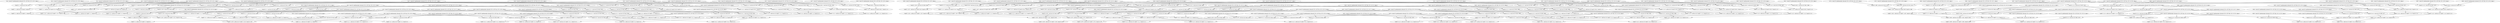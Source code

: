 digraph G {
compound=true
"t1" [label="  %t1 = load i32* getelementptr inbounds ([25 x i32]* @a, i32 0, i32 0), align 4"]
"t2" [label="  %t2 = load i32* getelementptr inbounds ([25 x i32]* @b, i32 0, i32 0), align 4"]
"mul13" [label="  %mul13 = mul nsw i32 %t2, %t1"]
"t3" [label="  %t3 = load i32* getelementptr inbounds ([25 x i32]* @a, i32 0, i32 1), align 4"]
"t4" [label="  %t4 = load i32* getelementptr inbounds ([25 x i32]* @b, i32 0, i32 5), align 4"]
"mul13.1" [label="  %mul13.1 = mul nsw i32 %t4, %t3"]
"add17.1" [label="  %add17.1 = add nsw i32 %mul13, %mul13.1"]
"t5" [label="  %t5 = load i32* getelementptr inbounds ([25 x i32]* @a, i32 0, i32 2), align 4"]
"t6" [label="  %t6 = load i32* getelementptr inbounds ([25 x i32]* @b, i32 0, i32 10), align 4"]
"mul13.2" [label="  %mul13.2 = mul nsw i32 %t6, %t5"]
"add17.2" [label="  %add17.2 = add nsw i32 %add17.1, %mul13.2"]
"t7" [label="  %t7 = load i32* getelementptr inbounds ([25 x i32]* @a, i32 0, i32 3), align 4"]
"t8" [label="  %t8 = load i32* getelementptr inbounds ([25 x i32]* @b, i32 0, i32 15), align 4"]
"mul13.3" [label="  %mul13.3 = mul nsw i32 %t8, %t7"]
"add17.3" [label="  %add17.3 = add nsw i32 %add17.2, %mul13.3"]
"t9" [label="  %t9 = load i32* getelementptr inbounds ([25 x i32]* @a, i32 0, i32 4), align 4"]
"t10" [label="  %t10 = load i32* getelementptr inbounds ([25 x i32]* @b, i32 0, i32 20), align 4"]
"mul13.4" [label="  %mul13.4 = mul nsw i32 %t10, %t9"]
"add17.4" [label="  %add17.4 = add nsw i32 %add17.3, %mul13.4"]
"t11" [label="  %t11 = load i32* getelementptr inbounds ([25 x i32]* @b, i32 0, i32 1), align 4"]
"mul13.114" [label="  %mul13.114 = mul nsw i32 %t11, %t1"]
"t12" [label="  %t12 = load i32* getelementptr inbounds ([25 x i32]* @b, i32 0, i32 6), align 4"]
"mul13.1.1" [label="  %mul13.1.1 = mul nsw i32 %t12, %t3"]
"add17.1.1" [label="  %add17.1.1 = add nsw i32 %mul13.114, %mul13.1.1"]
"t13" [label="  %t13 = load i32* getelementptr inbounds ([25 x i32]* @b, i32 0, i32 11), align 4"]
"mul13.2.1" [label="  %mul13.2.1 = mul nsw i32 %t13, %t5"]
"add17.2.1" [label="  %add17.2.1 = add nsw i32 %add17.1.1, %mul13.2.1"]
"t14" [label="  %t14 = load i32* getelementptr inbounds ([25 x i32]* @b, i32 0, i32 16), align 4"]
"mul13.3.1" [label="  %mul13.3.1 = mul nsw i32 %t14, %t7"]
"add17.3.1" [label="  %add17.3.1 = add nsw i32 %add17.2.1, %mul13.3.1"]
"t15" [label="  %t15 = load i32* getelementptr inbounds ([25 x i32]* @b, i32 0, i32 21), align 4"]
"mul13.4.1" [label="  %mul13.4.1 = mul nsw i32 %t15, %t9"]
"add17.4.1" [label="  %add17.4.1 = add nsw i32 %add17.3.1, %mul13.4.1"]
"t16" [label="  %t16 = load i32* getelementptr inbounds ([25 x i32]* @b, i32 0, i32 2), align 4"]
"mul13.216" [label="  %mul13.216 = mul nsw i32 %t16, %t1"]
"t17" [label="  %t17 = load i32* getelementptr inbounds ([25 x i32]* @b, i32 0, i32 7), align 4"]
"mul13.1.2" [label="  %mul13.1.2 = mul nsw i32 %t17, %t3"]
"add17.1.2" [label="  %add17.1.2 = add nsw i32 %mul13.216, %mul13.1.2"]
"t18" [label="  %t18 = load i32* getelementptr inbounds ([25 x i32]* @b, i32 0, i32 12), align 4"]
"mul13.2.2" [label="  %mul13.2.2 = mul nsw i32 %t18, %t5"]
"add17.2.2" [label="  %add17.2.2 = add nsw i32 %add17.1.2, %mul13.2.2"]
"t19" [label="  %t19 = load i32* getelementptr inbounds ([25 x i32]* @b, i32 0, i32 17), align 4"]
"mul13.3.2" [label="  %mul13.3.2 = mul nsw i32 %t19, %t7"]
"add17.3.2" [label="  %add17.3.2 = add nsw i32 %add17.2.2, %mul13.3.2"]
"t20" [label="  %t20 = load i32* getelementptr inbounds ([25 x i32]* @b, i32 0, i32 22), align 4"]
"mul13.4.2" [label="  %mul13.4.2 = mul nsw i32 %t20, %t9"]
"add17.4.2" [label="  %add17.4.2 = add nsw i32 %add17.3.2, %mul13.4.2"]
"t21" [label="  %t21 = load i32* getelementptr inbounds ([25 x i32]* @b, i32 0, i32 3), align 4"]
"mul13.318" [label="  %mul13.318 = mul nsw i32 %t21, %t1"]
"t22" [label="  %t22 = load i32* getelementptr inbounds ([25 x i32]* @b, i32 0, i32 8), align 4"]
"mul13.1.3" [label="  %mul13.1.3 = mul nsw i32 %t22, %t3"]
"add17.1.3" [label="  %add17.1.3 = add nsw i32 %mul13.318, %mul13.1.3"]
"t23" [label="  %t23 = load i32* getelementptr inbounds ([25 x i32]* @b, i32 0, i32 13), align 4"]
"mul13.2.3" [label="  %mul13.2.3 = mul nsw i32 %t23, %t5"]
"add17.2.3" [label="  %add17.2.3 = add nsw i32 %add17.1.3, %mul13.2.3"]
"t24" [label="  %t24 = load i32* getelementptr inbounds ([25 x i32]* @b, i32 0, i32 18), align 4"]
"mul13.3.3" [label="  %mul13.3.3 = mul nsw i32 %t24, %t7"]
"add17.3.3" [label="  %add17.3.3 = add nsw i32 %add17.2.3, %mul13.3.3"]
"t25" [label="  %t25 = load i32* getelementptr inbounds ([25 x i32]* @b, i32 0, i32 23), align 4"]
"mul13.4.3" [label="  %mul13.4.3 = mul nsw i32 %t25, %t9"]
"add17.4.3" [label="  %add17.4.3 = add nsw i32 %add17.3.3, %mul13.4.3"]
"t26" [label="  %t26 = load i32* getelementptr inbounds ([25 x i32]* @b, i32 0, i32 4), align 4"]
"mul13.420" [label="  %mul13.420 = mul nsw i32 %t26, %t1"]
"t27" [label="  %t27 = load i32* getelementptr inbounds ([25 x i32]* @b, i32 0, i32 9), align 4"]
"mul13.1.4" [label="  %mul13.1.4 = mul nsw i32 %t27, %t3"]
"add17.1.4" [label="  %add17.1.4 = add nsw i32 %mul13.420, %mul13.1.4"]
"t28" [label="  %t28 = load i32* getelementptr inbounds ([25 x i32]* @b, i32 0, i32 14), align 4"]
"mul13.2.4" [label="  %mul13.2.4 = mul nsw i32 %t28, %t5"]
"add17.2.4" [label="  %add17.2.4 = add nsw i32 %add17.1.4, %mul13.2.4"]
"t29" [label="  %t29 = load i32* getelementptr inbounds ([25 x i32]* @b, i32 0, i32 19), align 4"]
"mul13.3.4" [label="  %mul13.3.4 = mul nsw i32 %t29, %t7"]
"add17.3.4" [label="  %add17.3.4 = add nsw i32 %add17.2.4, %mul13.3.4"]
"t30" [label="  %t30 = load i32* getelementptr inbounds ([25 x i32]* @b, i32 0, i32 24), align 4"]
"mul13.4.4" [label="  %mul13.4.4 = mul nsw i32 %t30, %t9"]
"add17.4.4" [label="  %add17.4.4 = add nsw i32 %add17.3.4, %mul13.4.4"]
"t31" [label="  %t31 = load i32* getelementptr inbounds ([25 x i32]* @a, i32 0, i32 5), align 4"]
"mul13.123" [label="  %mul13.123 = mul nsw i32 %t2, %t31"]
"t32" [label="  %t32 = load i32* getelementptr inbounds ([25 x i32]* @a, i32 0, i32 6), align 4"]
"mul13.1.126" [label="  %mul13.1.126 = mul nsw i32 %t4, %t32"]
"add17.1.127" [label="  %add17.1.127 = add nsw i32 %mul13.123, %mul13.1.126"]
"t33" [label="  %t33 = load i32* getelementptr inbounds ([25 x i32]* @a, i32 0, i32 7), align 4"]
"mul13.2.130" [label="  %mul13.2.130 = mul nsw i32 %t6, %t33"]
"add17.2.131" [label="  %add17.2.131 = add nsw i32 %add17.1.127, %mul13.2.130"]
"t34" [label="  %t34 = load i32* getelementptr inbounds ([25 x i32]* @a, i32 0, i32 8), align 4"]
"mul13.3.134" [label="  %mul13.3.134 = mul nsw i32 %t8, %t34"]
"add17.3.135" [label="  %add17.3.135 = add nsw i32 %add17.2.131, %mul13.3.134"]
"t35" [label="  %t35 = load i32* getelementptr inbounds ([25 x i32]* @a, i32 0, i32 9), align 4"]
"mul13.4.138" [label="  %mul13.4.138 = mul nsw i32 %t10, %t35"]
"add17.4.139" [label="  %add17.4.139 = add nsw i32 %add17.3.135, %mul13.4.138"]
"mul13.114.1" [label="  %mul13.114.1 = mul nsw i32 %t11, %t31"]
"mul13.1.1.1" [label="  %mul13.1.1.1 = mul nsw i32 %t12, %t32"]
"add17.1.1.1" [label="  %add17.1.1.1 = add nsw i32 %mul13.114.1, %mul13.1.1.1"]
"mul13.2.1.1" [label="  %mul13.2.1.1 = mul nsw i32 %t13, %t33"]
"add17.2.1.1" [label="  %add17.2.1.1 = add nsw i32 %add17.1.1.1, %mul13.2.1.1"]
"mul13.3.1.1" [label="  %mul13.3.1.1 = mul nsw i32 %t14, %t34"]
"add17.3.1.1" [label="  %add17.3.1.1 = add nsw i32 %add17.2.1.1, %mul13.3.1.1"]
"mul13.4.1.1" [label="  %mul13.4.1.1 = mul nsw i32 %t15, %t35"]
"add17.4.1.1" [label="  %add17.4.1.1 = add nsw i32 %add17.3.1.1, %mul13.4.1.1"]
"mul13.216.1" [label="  %mul13.216.1 = mul nsw i32 %t16, %t31"]
"mul13.1.2.1" [label="  %mul13.1.2.1 = mul nsw i32 %t17, %t32"]
"add17.1.2.1" [label="  %add17.1.2.1 = add nsw i32 %mul13.216.1, %mul13.1.2.1"]
"mul13.2.2.1" [label="  %mul13.2.2.1 = mul nsw i32 %t18, %t33"]
"add17.2.2.1" [label="  %add17.2.2.1 = add nsw i32 %add17.1.2.1, %mul13.2.2.1"]
"mul13.3.2.1" [label="  %mul13.3.2.1 = mul nsw i32 %t19, %t34"]
"add17.3.2.1" [label="  %add17.3.2.1 = add nsw i32 %add17.2.2.1, %mul13.3.2.1"]
"mul13.4.2.1" [label="  %mul13.4.2.1 = mul nsw i32 %t20, %t35"]
"add17.4.2.1" [label="  %add17.4.2.1 = add nsw i32 %add17.3.2.1, %mul13.4.2.1"]
"mul13.318.1" [label="  %mul13.318.1 = mul nsw i32 %t21, %t31"]
"mul13.1.3.1" [label="  %mul13.1.3.1 = mul nsw i32 %t22, %t32"]
"add17.1.3.1" [label="  %add17.1.3.1 = add nsw i32 %mul13.318.1, %mul13.1.3.1"]
"mul13.2.3.1" [label="  %mul13.2.3.1 = mul nsw i32 %t23, %t33"]
"add17.2.3.1" [label="  %add17.2.3.1 = add nsw i32 %add17.1.3.1, %mul13.2.3.1"]
"mul13.3.3.1" [label="  %mul13.3.3.1 = mul nsw i32 %t24, %t34"]
"add17.3.3.1" [label="  %add17.3.3.1 = add nsw i32 %add17.2.3.1, %mul13.3.3.1"]
"mul13.4.3.1" [label="  %mul13.4.3.1 = mul nsw i32 %t25, %t35"]
"add17.4.3.1" [label="  %add17.4.3.1 = add nsw i32 %add17.3.3.1, %mul13.4.3.1"]
"mul13.420.1" [label="  %mul13.420.1 = mul nsw i32 %t26, %t31"]
"mul13.1.4.1" [label="  %mul13.1.4.1 = mul nsw i32 %t27, %t32"]
"add17.1.4.1" [label="  %add17.1.4.1 = add nsw i32 %mul13.420.1, %mul13.1.4.1"]
"mul13.2.4.1" [label="  %mul13.2.4.1 = mul nsw i32 %t28, %t33"]
"add17.2.4.1" [label="  %add17.2.4.1 = add nsw i32 %add17.1.4.1, %mul13.2.4.1"]
"mul13.3.4.1" [label="  %mul13.3.4.1 = mul nsw i32 %t29, %t34"]
"add17.3.4.1" [label="  %add17.3.4.1 = add nsw i32 %add17.2.4.1, %mul13.3.4.1"]
"mul13.4.4.1" [label="  %mul13.4.4.1 = mul nsw i32 %t30, %t35"]
"add17.4.4.1" [label="  %add17.4.4.1 = add nsw i32 %add17.3.4.1, %mul13.4.4.1"]
"t36" [label="  %t36 = load i32* getelementptr inbounds ([25 x i32]* @a, i32 0, i32 10), align 4"]
"t37" [label="  %t37 = load i32* getelementptr inbounds ([25 x i32]* @b, i32 0, i32 0), align 4"]
"mul13.243" [label="  %mul13.243 = mul nsw i32 %t37, %t36"]
"t38" [label="  %t38 = load i32* getelementptr inbounds ([25 x i32]* @a, i32 0, i32 11), align 4"]
"t39" [label="  %t39 = load i32* getelementptr inbounds ([25 x i32]* @b, i32 0, i32 5), align 4"]
"mul13.1.246" [label="  %mul13.1.246 = mul nsw i32 %t39, %t38"]
"add17.1.247" [label="  %add17.1.247 = add nsw i32 %mul13.243, %mul13.1.246"]
"t40" [label="  %t40 = load i32* getelementptr inbounds ([25 x i32]* @a, i32 0, i32 12), align 4"]
"t41" [label="  %t41 = load i32* getelementptr inbounds ([25 x i32]* @b, i32 0, i32 10), align 4"]
"mul13.2.250" [label="  %mul13.2.250 = mul nsw i32 %t41, %t40"]
"add17.2.251" [label="  %add17.2.251 = add nsw i32 %add17.1.247, %mul13.2.250"]
"t42" [label="  %t42 = load i32* getelementptr inbounds ([25 x i32]* @a, i32 0, i32 13), align 4"]
"t43" [label="  %t43 = load i32* getelementptr inbounds ([25 x i32]* @b, i32 0, i32 15), align 4"]
"mul13.3.254" [label="  %mul13.3.254 = mul nsw i32 %t43, %t42"]
"add17.3.255" [label="  %add17.3.255 = add nsw i32 %add17.2.251, %mul13.3.254"]
"t44" [label="  %t44 = load i32* getelementptr inbounds ([25 x i32]* @a, i32 0, i32 14), align 4"]
"t45" [label="  %t45 = load i32* getelementptr inbounds ([25 x i32]* @b, i32 0, i32 20), align 4"]
"mul13.4.258" [label="  %mul13.4.258 = mul nsw i32 %t45, %t44"]
"add17.4.259" [label="  %add17.4.259 = add nsw i32 %add17.3.255, %mul13.4.258"]
"t46" [label="  %t46 = load i32* getelementptr inbounds ([25 x i32]* @b, i32 0, i32 1), align 4"]
"mul13.114.2" [label="  %mul13.114.2 = mul nsw i32 %t46, %t36"]
"t47" [label="  %t47 = load i32* getelementptr inbounds ([25 x i32]* @b, i32 0, i32 6), align 4"]
"mul13.1.1.2" [label="  %mul13.1.1.2 = mul nsw i32 %t47, %t38"]
"add17.1.1.2" [label="  %add17.1.1.2 = add nsw i32 %mul13.114.2, %mul13.1.1.2"]
"t48" [label="  %t48 = load i32* getelementptr inbounds ([25 x i32]* @b, i32 0, i32 11), align 4"]
"mul13.2.1.2" [label="  %mul13.2.1.2 = mul nsw i32 %t48, %t40"]
"add17.2.1.2" [label="  %add17.2.1.2 = add nsw i32 %add17.1.1.2, %mul13.2.1.2"]
"t49" [label="  %t49 = load i32* getelementptr inbounds ([25 x i32]* @b, i32 0, i32 16), align 4"]
"mul13.3.1.2" [label="  %mul13.3.1.2 = mul nsw i32 %t49, %t42"]
"add17.3.1.2" [label="  %add17.3.1.2 = add nsw i32 %add17.2.1.2, %mul13.3.1.2"]
"t50" [label="  %t50 = load i32* getelementptr inbounds ([25 x i32]* @b, i32 0, i32 21), align 4"]
"mul13.4.1.2" [label="  %mul13.4.1.2 = mul nsw i32 %t50, %t44"]
"add17.4.1.2" [label="  %add17.4.1.2 = add nsw i32 %add17.3.1.2, %mul13.4.1.2"]
"t51" [label="  %t51 = load i32* getelementptr inbounds ([25 x i32]* @b, i32 0, i32 2), align 4"]
"mul13.216.2" [label="  %mul13.216.2 = mul nsw i32 %t51, %t36"]
"t52" [label="  %t52 = load i32* getelementptr inbounds ([25 x i32]* @b, i32 0, i32 7), align 4"]
"mul13.1.2.2" [label="  %mul13.1.2.2 = mul nsw i32 %t52, %t38"]
"add17.1.2.2" [label="  %add17.1.2.2 = add nsw i32 %mul13.216.2, %mul13.1.2.2"]
"t53" [label="  %t53 = load i32* getelementptr inbounds ([25 x i32]* @b, i32 0, i32 12), align 4"]
"mul13.2.2.2" [label="  %mul13.2.2.2 = mul nsw i32 %t53, %t40"]
"add17.2.2.2" [label="  %add17.2.2.2 = add nsw i32 %add17.1.2.2, %mul13.2.2.2"]
"t54" [label="  %t54 = load i32* getelementptr inbounds ([25 x i32]* @b, i32 0, i32 17), align 4"]
"mul13.3.2.2" [label="  %mul13.3.2.2 = mul nsw i32 %t54, %t42"]
"add17.3.2.2" [label="  %add17.3.2.2 = add nsw i32 %add17.2.2.2, %mul13.3.2.2"]
"t55" [label="  %t55 = load i32* getelementptr inbounds ([25 x i32]* @b, i32 0, i32 22), align 4"]
"mul13.4.2.2" [label="  %mul13.4.2.2 = mul nsw i32 %t55, %t44"]
"add17.4.2.2" [label="  %add17.4.2.2 = add nsw i32 %add17.3.2.2, %mul13.4.2.2"]
"t56" [label="  %t56 = load i32* getelementptr inbounds ([25 x i32]* @b, i32 0, i32 3), align 4"]
"mul13.318.2" [label="  %mul13.318.2 = mul nsw i32 %t56, %t36"]
"t57" [label="  %t57 = load i32* getelementptr inbounds ([25 x i32]* @b, i32 0, i32 8), align 4"]
"mul13.1.3.2" [label="  %mul13.1.3.2 = mul nsw i32 %t57, %t38"]
"add17.1.3.2" [label="  %add17.1.3.2 = add nsw i32 %mul13.318.2, %mul13.1.3.2"]
"t58" [label="  %t58 = load i32* getelementptr inbounds ([25 x i32]* @b, i32 0, i32 13), align 4"]
"mul13.2.3.2" [label="  %mul13.2.3.2 = mul nsw i32 %t58, %t40"]
"add17.2.3.2" [label="  %add17.2.3.2 = add nsw i32 %add17.1.3.2, %mul13.2.3.2"]
"t59" [label="  %t59 = load i32* getelementptr inbounds ([25 x i32]* @b, i32 0, i32 18), align 4"]
"mul13.3.3.2" [label="  %mul13.3.3.2 = mul nsw i32 %t59, %t42"]
"add17.3.3.2" [label="  %add17.3.3.2 = add nsw i32 %add17.2.3.2, %mul13.3.3.2"]
"t60" [label="  %t60 = load i32* getelementptr inbounds ([25 x i32]* @b, i32 0, i32 23), align 4"]
"mul13.4.3.2" [label="  %mul13.4.3.2 = mul nsw i32 %t60, %t44"]
"add17.4.3.2" [label="  %add17.4.3.2 = add nsw i32 %add17.3.3.2, %mul13.4.3.2"]
"t61" [label="  %t61 = load i32* getelementptr inbounds ([25 x i32]* @b, i32 0, i32 4), align 4"]
"mul13.420.2" [label="  %mul13.420.2 = mul nsw i32 %t61, %t36"]
"t62" [label="  %t62 = load i32* getelementptr inbounds ([25 x i32]* @b, i32 0, i32 9), align 4"]
"mul13.1.4.2" [label="  %mul13.1.4.2 = mul nsw i32 %t62, %t38"]
"add17.1.4.2" [label="  %add17.1.4.2 = add nsw i32 %mul13.420.2, %mul13.1.4.2"]
"t63" [label="  %t63 = load i32* getelementptr inbounds ([25 x i32]* @b, i32 0, i32 14), align 4"]
"mul13.2.4.2" [label="  %mul13.2.4.2 = mul nsw i32 %t63, %t40"]
"add17.2.4.2" [label="  %add17.2.4.2 = add nsw i32 %add17.1.4.2, %mul13.2.4.2"]
"t64" [label="  %t64 = load i32* getelementptr inbounds ([25 x i32]* @b, i32 0, i32 19), align 4"]
"mul13.3.4.2" [label="  %mul13.3.4.2 = mul nsw i32 %t64, %t42"]
"add17.3.4.2" [label="  %add17.3.4.2 = add nsw i32 %add17.2.4.2, %mul13.3.4.2"]
"t65" [label="  %t65 = load i32* getelementptr inbounds ([25 x i32]* @b, i32 0, i32 24), align 4"]
"mul13.4.4.2" [label="  %mul13.4.4.2 = mul nsw i32 %t65, %t44"]
"add17.4.4.2" [label="  %add17.4.4.2 = add nsw i32 %add17.3.4.2, %mul13.4.4.2"]
"t66" [label="  %t66 = load i32* getelementptr inbounds ([25 x i32]* @a, i32 0, i32 15), align 4"]
"mul13.363" [label="  %mul13.363 = mul nsw i32 %t37, %t66"]
"t67" [label="  %t67 = load i32* getelementptr inbounds ([25 x i32]* @a, i32 0, i32 16), align 4"]
"mul13.1.366" [label="  %mul13.1.366 = mul nsw i32 %t39, %t67"]
"add17.1.367" [label="  %add17.1.367 = add nsw i32 %mul13.363, %mul13.1.366"]
"t68" [label="  %t68 = load i32* getelementptr inbounds ([25 x i32]* @a, i32 0, i32 17), align 4"]
"mul13.2.370" [label="  %mul13.2.370 = mul nsw i32 %t41, %t68"]
"add17.2.371" [label="  %add17.2.371 = add nsw i32 %add17.1.367, %mul13.2.370"]
"t69" [label="  %t69 = load i32* getelementptr inbounds ([25 x i32]* @a, i32 0, i32 18), align 4"]
"mul13.3.374" [label="  %mul13.3.374 = mul nsw i32 %t43, %t69"]
"add17.3.375" [label="  %add17.3.375 = add nsw i32 %add17.2.371, %mul13.3.374"]
"t70" [label="  %t70 = load i32* getelementptr inbounds ([25 x i32]* @a, i32 0, i32 19), align 4"]
"mul13.4.378" [label="  %mul13.4.378 = mul nsw i32 %t45, %t70"]
"add17.4.379" [label="  %add17.4.379 = add nsw i32 %add17.3.375, %mul13.4.378"]
"mul13.114.3" [label="  %mul13.114.3 = mul nsw i32 %t46, %t66"]
"mul13.1.1.3" [label="  %mul13.1.1.3 = mul nsw i32 %t47, %t67"]
"add17.1.1.3" [label="  %add17.1.1.3 = add nsw i32 %mul13.114.3, %mul13.1.1.3"]
"mul13.2.1.3" [label="  %mul13.2.1.3 = mul nsw i32 %t48, %t68"]
"add17.2.1.3" [label="  %add17.2.1.3 = add nsw i32 %add17.1.1.3, %mul13.2.1.3"]
"mul13.3.1.3" [label="  %mul13.3.1.3 = mul nsw i32 %t49, %t69"]
"add17.3.1.3" [label="  %add17.3.1.3 = add nsw i32 %add17.2.1.3, %mul13.3.1.3"]
"mul13.4.1.3" [label="  %mul13.4.1.3 = mul nsw i32 %t50, %t70"]
"add17.4.1.3" [label="  %add17.4.1.3 = add nsw i32 %add17.3.1.3, %mul13.4.1.3"]
"mul13.216.3" [label="  %mul13.216.3 = mul nsw i32 %t51, %t66"]
"mul13.1.2.3" [label="  %mul13.1.2.3 = mul nsw i32 %t52, %t67"]
"add17.1.2.3" [label="  %add17.1.2.3 = add nsw i32 %mul13.216.3, %mul13.1.2.3"]
"mul13.2.2.3" [label="  %mul13.2.2.3 = mul nsw i32 %t53, %t68"]
"add17.2.2.3" [label="  %add17.2.2.3 = add nsw i32 %add17.1.2.3, %mul13.2.2.3"]
"mul13.3.2.3" [label="  %mul13.3.2.3 = mul nsw i32 %t54, %t69"]
"add17.3.2.3" [label="  %add17.3.2.3 = add nsw i32 %add17.2.2.3, %mul13.3.2.3"]
"mul13.4.2.3" [label="  %mul13.4.2.3 = mul nsw i32 %t55, %t70"]
"add17.4.2.3" [label="  %add17.4.2.3 = add nsw i32 %add17.3.2.3, %mul13.4.2.3"]
"mul13.318.3" [label="  %mul13.318.3 = mul nsw i32 %t56, %t66"]
"mul13.1.3.3" [label="  %mul13.1.3.3 = mul nsw i32 %t57, %t67"]
"add17.1.3.3" [label="  %add17.1.3.3 = add nsw i32 %mul13.318.3, %mul13.1.3.3"]
"mul13.2.3.3" [label="  %mul13.2.3.3 = mul nsw i32 %t58, %t68"]
"add17.2.3.3" [label="  %add17.2.3.3 = add nsw i32 %add17.1.3.3, %mul13.2.3.3"]
"mul13.3.3.3" [label="  %mul13.3.3.3 = mul nsw i32 %t59, %t69"]
"add17.3.3.3" [label="  %add17.3.3.3 = add nsw i32 %add17.2.3.3, %mul13.3.3.3"]
"mul13.4.3.3" [label="  %mul13.4.3.3 = mul nsw i32 %t60, %t70"]
"add17.4.3.3" [label="  %add17.4.3.3 = add nsw i32 %add17.3.3.3, %mul13.4.3.3"]
"mul13.420.3" [label="  %mul13.420.3 = mul nsw i32 %t61, %t66"]
"mul13.1.4.3" [label="  %mul13.1.4.3 = mul nsw i32 %t62, %t67"]
"add17.1.4.3" [label="  %add17.1.4.3 = add nsw i32 %mul13.420.3, %mul13.1.4.3"]
"mul13.2.4.3" [label="  %mul13.2.4.3 = mul nsw i32 %t63, %t68"]
"add17.2.4.3" [label="  %add17.2.4.3 = add nsw i32 %add17.1.4.3, %mul13.2.4.3"]
"mul13.3.4.3" [label="  %mul13.3.4.3 = mul nsw i32 %t64, %t69"]
"add17.3.4.3" [label="  %add17.3.4.3 = add nsw i32 %add17.2.4.3, %mul13.3.4.3"]
"mul13.4.4.3" [label="  %mul13.4.4.3 = mul nsw i32 %t65, %t70"]
"add17.4.4.3" [label="  %add17.4.4.3 = add nsw i32 %add17.3.4.3, %mul13.4.4.3"]
"t71" [label="  %t71 = load i32* getelementptr inbounds ([25 x i32]* @a, i32 0, i32 20), align 4"]
"t72" [label="  %t72 = load i32* getelementptr inbounds ([25 x i32]* @b, i32 0, i32 0), align 4"]
"mul13.483" [label="  %mul13.483 = mul nsw i32 %t72, %t71"]
"t73" [label="  %t73 = load i32* getelementptr inbounds ([25 x i32]* @a, i32 0, i32 21), align 4"]
"t74" [label="  %t74 = load i32* getelementptr inbounds ([25 x i32]* @b, i32 0, i32 5), align 4"]
"mul13.1.486" [label="  %mul13.1.486 = mul nsw i32 %t74, %t73"]
"add17.1.487" [label="  %add17.1.487 = add nsw i32 %mul13.483, %mul13.1.486"]
"t75" [label="  %t75 = load i32* getelementptr inbounds ([25 x i32]* @a, i32 0, i32 22), align 4"]
"t76" [label="  %t76 = load i32* getelementptr inbounds ([25 x i32]* @b, i32 0, i32 10), align 4"]
"mul13.2.490" [label="  %mul13.2.490 = mul nsw i32 %t76, %t75"]
"add17.2.491" [label="  %add17.2.491 = add nsw i32 %add17.1.487, %mul13.2.490"]
"t77" [label="  %t77 = load i32* getelementptr inbounds ([25 x i32]* @a, i32 0, i32 23), align 4"]
"t78" [label="  %t78 = load i32* getelementptr inbounds ([25 x i32]* @b, i32 0, i32 15), align 4"]
"mul13.3.494" [label="  %mul13.3.494 = mul nsw i32 %t78, %t77"]
"add17.3.495" [label="  %add17.3.495 = add nsw i32 %add17.2.491, %mul13.3.494"]
"t79" [label="  %t79 = load i32* getelementptr inbounds ([25 x i32]* @a, i32 0, i32 24), align 4"]
"t80" [label="  %t80 = load i32* getelementptr inbounds ([25 x i32]* @b, i32 0, i32 20), align 4"]
"mul13.4.498" [label="  %mul13.4.498 = mul nsw i32 %t80, %t79"]
"add17.4.499" [label="  %add17.4.499 = add nsw i32 %add17.3.495, %mul13.4.498"]
"t81" [label="  %t81 = load i32* getelementptr inbounds ([25 x i32]* @b, i32 0, i32 1), align 4"]
"mul13.114.4" [label="  %mul13.114.4 = mul nsw i32 %t81, %t71"]
"t82" [label="  %t82 = load i32* getelementptr inbounds ([25 x i32]* @b, i32 0, i32 6), align 4"]
"mul13.1.1.4" [label="  %mul13.1.1.4 = mul nsw i32 %t82, %t73"]
"add17.1.1.4" [label="  %add17.1.1.4 = add nsw i32 %mul13.114.4, %mul13.1.1.4"]
"t83" [label="  %t83 = load i32* getelementptr inbounds ([25 x i32]* @b, i32 0, i32 11), align 4"]
"mul13.2.1.4" [label="  %mul13.2.1.4 = mul nsw i32 %t83, %t75"]
"add17.2.1.4" [label="  %add17.2.1.4 = add nsw i32 %add17.1.1.4, %mul13.2.1.4"]
"t84" [label="  %t84 = load i32* getelementptr inbounds ([25 x i32]* @b, i32 0, i32 16), align 4"]
"mul13.3.1.4" [label="  %mul13.3.1.4 = mul nsw i32 %t84, %t77"]
"add17.3.1.4" [label="  %add17.3.1.4 = add nsw i32 %add17.2.1.4, %mul13.3.1.4"]
"t85" [label="  %t85 = load i32* getelementptr inbounds ([25 x i32]* @b, i32 0, i32 21), align 4"]
"mul13.4.1.4" [label="  %mul13.4.1.4 = mul nsw i32 %t85, %t79"]
"add17.4.1.4" [label="  %add17.4.1.4 = add nsw i32 %add17.3.1.4, %mul13.4.1.4"]
"t86" [label="  %t86 = load i32* getelementptr inbounds ([25 x i32]* @b, i32 0, i32 2), align 4"]
"mul13.216.4" [label="  %mul13.216.4 = mul nsw i32 %t86, %t71"]
"t87" [label="  %t87 = load i32* getelementptr inbounds ([25 x i32]* @b, i32 0, i32 7), align 4"]
"mul13.1.2.4" [label="  %mul13.1.2.4 = mul nsw i32 %t87, %t73"]
"add17.1.2.4" [label="  %add17.1.2.4 = add nsw i32 %mul13.216.4, %mul13.1.2.4"]
"t88" [label="  %t88 = load i32* getelementptr inbounds ([25 x i32]* @b, i32 0, i32 12), align 4"]
"mul13.2.2.4" [label="  %mul13.2.2.4 = mul nsw i32 %t88, %t75"]
"add17.2.2.4" [label="  %add17.2.2.4 = add nsw i32 %add17.1.2.4, %mul13.2.2.4"]
"t89" [label="  %t89 = load i32* getelementptr inbounds ([25 x i32]* @b, i32 0, i32 17), align 4"]
"mul13.3.2.4" [label="  %mul13.3.2.4 = mul nsw i32 %t89, %t77"]
"add17.3.2.4" [label="  %add17.3.2.4 = add nsw i32 %add17.2.2.4, %mul13.3.2.4"]
"t90" [label="  %t90 = load i32* getelementptr inbounds ([25 x i32]* @b, i32 0, i32 22), align 4"]
"mul13.4.2.4" [label="  %mul13.4.2.4 = mul nsw i32 %t90, %t79"]
"add17.4.2.4" [label="  %add17.4.2.4 = add nsw i32 %add17.3.2.4, %mul13.4.2.4"]
"t91" [label="  %t91 = load i32* getelementptr inbounds ([25 x i32]* @b, i32 0, i32 3), align 4"]
"mul13.318.4" [label="  %mul13.318.4 = mul nsw i32 %t91, %t71"]
"t92" [label="  %t92 = load i32* getelementptr inbounds ([25 x i32]* @b, i32 0, i32 8), align 4"]
"mul13.1.3.4" [label="  %mul13.1.3.4 = mul nsw i32 %t92, %t73"]
"add17.1.3.4" [label="  %add17.1.3.4 = add nsw i32 %mul13.318.4, %mul13.1.3.4"]
"t93" [label="  %t93 = load i32* getelementptr inbounds ([25 x i32]* @b, i32 0, i32 13), align 4"]
"mul13.2.3.4" [label="  %mul13.2.3.4 = mul nsw i32 %t93, %t75"]
"add17.2.3.4" [label="  %add17.2.3.4 = add nsw i32 %add17.1.3.4, %mul13.2.3.4"]
"t94" [label="  %t94 = load i32* getelementptr inbounds ([25 x i32]* @b, i32 0, i32 18), align 4"]
"mul13.3.3.4" [label="  %mul13.3.3.4 = mul nsw i32 %t94, %t77"]
"add17.3.3.4" [label="  %add17.3.3.4 = add nsw i32 %add17.2.3.4, %mul13.3.3.4"]
"t95" [label="  %t95 = load i32* getelementptr inbounds ([25 x i32]* @b, i32 0, i32 23), align 4"]
"mul13.4.3.4" [label="  %mul13.4.3.4 = mul nsw i32 %t95, %t79"]
"add17.4.3.4" [label="  %add17.4.3.4 = add nsw i32 %add17.3.3.4, %mul13.4.3.4"]
"t96" [label="  %t96 = load i32* getelementptr inbounds ([25 x i32]* @b, i32 0, i32 4), align 4"]
"mul13.420.4" [label="  %mul13.420.4 = mul nsw i32 %t96, %t71"]
"t97" [label="  %t97 = load i32* getelementptr inbounds ([25 x i32]* @b, i32 0, i32 9), align 4"]
"mul13.1.4.4" [label="  %mul13.1.4.4 = mul nsw i32 %t97, %t73"]
"add17.1.4.4" [label="  %add17.1.4.4 = add nsw i32 %mul13.420.4, %mul13.1.4.4"]
"t98" [label="  %t98 = load i32* getelementptr inbounds ([25 x i32]* @b, i32 0, i32 14), align 4"]
"mul13.2.4.4" [label="  %mul13.2.4.4 = mul nsw i32 %t98, %t75"]
"add17.2.4.4" [label="  %add17.2.4.4 = add nsw i32 %add17.1.4.4, %mul13.2.4.4"]
"t99" [label="  %t99 = load i32* getelementptr inbounds ([25 x i32]* @b, i32 0, i32 19), align 4"]
"mul13.3.4.4" [label="  %mul13.3.4.4 = mul nsw i32 %t99, %t77"]
"add17.3.4.4" [label="  %add17.3.4.4 = add nsw i32 %add17.2.4.4, %mul13.3.4.4"]
"t100" [label="  %t100 = load i32* getelementptr inbounds ([25 x i32]* @b, i32 0, i32 24), align 4"]
"mul13.4.4.4" [label="  %mul13.4.4.4 = mul nsw i32 %t100, %t79"]
"add17.4.4.4" [label="  %add17.4.4.4 = add nsw i32 %add17.3.4.4, %mul13.4.4.4"]
"t2" -> "mul13"
"t1" -> "mul13"
"t4" -> "mul13.1"
"t3" -> "mul13.1"
"mul13" -> "add17.1"
"mul13.1" -> "add17.1"
"t6" -> "mul13.2"
"t5" -> "mul13.2"
"add17.1" -> "add17.2"
"mul13.2" -> "add17.2"
"t8" -> "mul13.3"
"t7" -> "mul13.3"
"add17.2" -> "add17.3"
"mul13.3" -> "add17.3"
"t10" -> "mul13.4"
"t9" -> "mul13.4"
"add17.3" -> "add17.4"
"mul13.4" -> "add17.4"
"t11" -> "mul13.114"
"t1" -> "mul13.114"
"t12" -> "mul13.1.1"
"t3" -> "mul13.1.1"
"mul13.114" -> "add17.1.1"
"mul13.1.1" -> "add17.1.1"
"t13" -> "mul13.2.1"
"t5" -> "mul13.2.1"
"add17.1.1" -> "add17.2.1"
"mul13.2.1" -> "add17.2.1"
"t14" -> "mul13.3.1"
"t7" -> "mul13.3.1"
"add17.2.1" -> "add17.3.1"
"mul13.3.1" -> "add17.3.1"
"t15" -> "mul13.4.1"
"t9" -> "mul13.4.1"
"add17.3.1" -> "add17.4.1"
"mul13.4.1" -> "add17.4.1"
"t16" -> "mul13.216"
"t1" -> "mul13.216"
"t17" -> "mul13.1.2"
"t3" -> "mul13.1.2"
"mul13.216" -> "add17.1.2"
"mul13.1.2" -> "add17.1.2"
"t18" -> "mul13.2.2"
"t5" -> "mul13.2.2"
"add17.1.2" -> "add17.2.2"
"mul13.2.2" -> "add17.2.2"
"t19" -> "mul13.3.2"
"t7" -> "mul13.3.2"
"add17.2.2" -> "add17.3.2"
"mul13.3.2" -> "add17.3.2"
"t20" -> "mul13.4.2"
"t9" -> "mul13.4.2"
"add17.3.2" -> "add17.4.2"
"mul13.4.2" -> "add17.4.2"
"t21" -> "mul13.318"
"t1" -> "mul13.318"
"t22" -> "mul13.1.3"
"t3" -> "mul13.1.3"
"mul13.318" -> "add17.1.3"
"mul13.1.3" -> "add17.1.3"
"t23" -> "mul13.2.3"
"t5" -> "mul13.2.3"
"add17.1.3" -> "add17.2.3"
"mul13.2.3" -> "add17.2.3"
"t24" -> "mul13.3.3"
"t7" -> "mul13.3.3"
"add17.2.3" -> "add17.3.3"
"mul13.3.3" -> "add17.3.3"
"t25" -> "mul13.4.3"
"t9" -> "mul13.4.3"
"add17.3.3" -> "add17.4.3"
"mul13.4.3" -> "add17.4.3"
"t26" -> "mul13.420"
"t1" -> "mul13.420"
"t27" -> "mul13.1.4"
"t3" -> "mul13.1.4"
"mul13.420" -> "add17.1.4"
"mul13.1.4" -> "add17.1.4"
"t28" -> "mul13.2.4"
"t5" -> "mul13.2.4"
"add17.1.4" -> "add17.2.4"
"mul13.2.4" -> "add17.2.4"
"t29" -> "mul13.3.4"
"t7" -> "mul13.3.4"
"add17.2.4" -> "add17.3.4"
"mul13.3.4" -> "add17.3.4"
"t30" -> "mul13.4.4"
"t9" -> "mul13.4.4"
"add17.3.4" -> "add17.4.4"
"mul13.4.4" -> "add17.4.4"
"t2" -> "mul13.123"
"t31" -> "mul13.123"
"t4" -> "mul13.1.126"
"t32" -> "mul13.1.126"
"mul13.123" -> "add17.1.127"
"mul13.1.126" -> "add17.1.127"
"t6" -> "mul13.2.130"
"t33" -> "mul13.2.130"
"add17.1.127" -> "add17.2.131"
"mul13.2.130" -> "add17.2.131"
"t8" -> "mul13.3.134"
"t34" -> "mul13.3.134"
"add17.2.131" -> "add17.3.135"
"mul13.3.134" -> "add17.3.135"
"t10" -> "mul13.4.138"
"t35" -> "mul13.4.138"
"add17.3.135" -> "add17.4.139"
"mul13.4.138" -> "add17.4.139"
"t11" -> "mul13.114.1"
"t31" -> "mul13.114.1"
"t12" -> "mul13.1.1.1"
"t32" -> "mul13.1.1.1"
"mul13.114.1" -> "add17.1.1.1"
"mul13.1.1.1" -> "add17.1.1.1"
"t13" -> "mul13.2.1.1"
"t33" -> "mul13.2.1.1"
"add17.1.1.1" -> "add17.2.1.1"
"mul13.2.1.1" -> "add17.2.1.1"
"t14" -> "mul13.3.1.1"
"t34" -> "mul13.3.1.1"
"add17.2.1.1" -> "add17.3.1.1"
"mul13.3.1.1" -> "add17.3.1.1"
"t15" -> "mul13.4.1.1"
"t35" -> "mul13.4.1.1"
"add17.3.1.1" -> "add17.4.1.1"
"mul13.4.1.1" -> "add17.4.1.1"
"t16" -> "mul13.216.1"
"t31" -> "mul13.216.1"
"t17" -> "mul13.1.2.1"
"t32" -> "mul13.1.2.1"
"mul13.216.1" -> "add17.1.2.1"
"mul13.1.2.1" -> "add17.1.2.1"
"t18" -> "mul13.2.2.1"
"t33" -> "mul13.2.2.1"
"add17.1.2.1" -> "add17.2.2.1"
"mul13.2.2.1" -> "add17.2.2.1"
"t19" -> "mul13.3.2.1"
"t34" -> "mul13.3.2.1"
"add17.2.2.1" -> "add17.3.2.1"
"mul13.3.2.1" -> "add17.3.2.1"
"t20" -> "mul13.4.2.1"
"t35" -> "mul13.4.2.1"
"add17.3.2.1" -> "add17.4.2.1"
"mul13.4.2.1" -> "add17.4.2.1"
"t21" -> "mul13.318.1"
"t31" -> "mul13.318.1"
"t22" -> "mul13.1.3.1"
"t32" -> "mul13.1.3.1"
"mul13.318.1" -> "add17.1.3.1"
"mul13.1.3.1" -> "add17.1.3.1"
"t23" -> "mul13.2.3.1"
"t33" -> "mul13.2.3.1"
"add17.1.3.1" -> "add17.2.3.1"
"mul13.2.3.1" -> "add17.2.3.1"
"t24" -> "mul13.3.3.1"
"t34" -> "mul13.3.3.1"
"add17.2.3.1" -> "add17.3.3.1"
"mul13.3.3.1" -> "add17.3.3.1"
"t25" -> "mul13.4.3.1"
"t35" -> "mul13.4.3.1"
"add17.3.3.1" -> "add17.4.3.1"
"mul13.4.3.1" -> "add17.4.3.1"
"t26" -> "mul13.420.1"
"t31" -> "mul13.420.1"
"t27" -> "mul13.1.4.1"
"t32" -> "mul13.1.4.1"
"mul13.420.1" -> "add17.1.4.1"
"mul13.1.4.1" -> "add17.1.4.1"
"t28" -> "mul13.2.4.1"
"t33" -> "mul13.2.4.1"
"add17.1.4.1" -> "add17.2.4.1"
"mul13.2.4.1" -> "add17.2.4.1"
"t29" -> "mul13.3.4.1"
"t34" -> "mul13.3.4.1"
"add17.2.4.1" -> "add17.3.4.1"
"mul13.3.4.1" -> "add17.3.4.1"
"t30" -> "mul13.4.4.1"
"t35" -> "mul13.4.4.1"
"add17.3.4.1" -> "add17.4.4.1"
"mul13.4.4.1" -> "add17.4.4.1"
"t37" -> "mul13.243"
"t36" -> "mul13.243"
"t39" -> "mul13.1.246"
"t38" -> "mul13.1.246"
"mul13.243" -> "add17.1.247"
"mul13.1.246" -> "add17.1.247"
"t41" -> "mul13.2.250"
"t40" -> "mul13.2.250"
"add17.1.247" -> "add17.2.251"
"mul13.2.250" -> "add17.2.251"
"t43" -> "mul13.3.254"
"t42" -> "mul13.3.254"
"add17.2.251" -> "add17.3.255"
"mul13.3.254" -> "add17.3.255"
"t45" -> "mul13.4.258"
"t44" -> "mul13.4.258"
"add17.3.255" -> "add17.4.259"
"mul13.4.258" -> "add17.4.259"
"t46" -> "mul13.114.2"
"t36" -> "mul13.114.2"
"t47" -> "mul13.1.1.2"
"t38" -> "mul13.1.1.2"
"mul13.114.2" -> "add17.1.1.2"
"mul13.1.1.2" -> "add17.1.1.2"
"t48" -> "mul13.2.1.2"
"t40" -> "mul13.2.1.2"
"add17.1.1.2" -> "add17.2.1.2"
"mul13.2.1.2" -> "add17.2.1.2"
"t49" -> "mul13.3.1.2"
"t42" -> "mul13.3.1.2"
"add17.2.1.2" -> "add17.3.1.2"
"mul13.3.1.2" -> "add17.3.1.2"
"t50" -> "mul13.4.1.2"
"t44" -> "mul13.4.1.2"
"add17.3.1.2" -> "add17.4.1.2"
"mul13.4.1.2" -> "add17.4.1.2"
"t51" -> "mul13.216.2"
"t36" -> "mul13.216.2"
"t52" -> "mul13.1.2.2"
"t38" -> "mul13.1.2.2"
"mul13.216.2" -> "add17.1.2.2"
"mul13.1.2.2" -> "add17.1.2.2"
"t53" -> "mul13.2.2.2"
"t40" -> "mul13.2.2.2"
"add17.1.2.2" -> "add17.2.2.2"
"mul13.2.2.2" -> "add17.2.2.2"
"t54" -> "mul13.3.2.2"
"t42" -> "mul13.3.2.2"
"add17.2.2.2" -> "add17.3.2.2"
"mul13.3.2.2" -> "add17.3.2.2"
"t55" -> "mul13.4.2.2"
"t44" -> "mul13.4.2.2"
"add17.3.2.2" -> "add17.4.2.2"
"mul13.4.2.2" -> "add17.4.2.2"
"t56" -> "mul13.318.2"
"t36" -> "mul13.318.2"
"t57" -> "mul13.1.3.2"
"t38" -> "mul13.1.3.2"
"mul13.318.2" -> "add17.1.3.2"
"mul13.1.3.2" -> "add17.1.3.2"
"t58" -> "mul13.2.3.2"
"t40" -> "mul13.2.3.2"
"add17.1.3.2" -> "add17.2.3.2"
"mul13.2.3.2" -> "add17.2.3.2"
"t59" -> "mul13.3.3.2"
"t42" -> "mul13.3.3.2"
"add17.2.3.2" -> "add17.3.3.2"
"mul13.3.3.2" -> "add17.3.3.2"
"t60" -> "mul13.4.3.2"
"t44" -> "mul13.4.3.2"
"add17.3.3.2" -> "add17.4.3.2"
"mul13.4.3.2" -> "add17.4.3.2"
"t61" -> "mul13.420.2"
"t36" -> "mul13.420.2"
"t62" -> "mul13.1.4.2"
"t38" -> "mul13.1.4.2"
"mul13.420.2" -> "add17.1.4.2"
"mul13.1.4.2" -> "add17.1.4.2"
"t63" -> "mul13.2.4.2"
"t40" -> "mul13.2.4.2"
"add17.1.4.2" -> "add17.2.4.2"
"mul13.2.4.2" -> "add17.2.4.2"
"t64" -> "mul13.3.4.2"
"t42" -> "mul13.3.4.2"
"add17.2.4.2" -> "add17.3.4.2"
"mul13.3.4.2" -> "add17.3.4.2"
"t65" -> "mul13.4.4.2"
"t44" -> "mul13.4.4.2"
"add17.3.4.2" -> "add17.4.4.2"
"mul13.4.4.2" -> "add17.4.4.2"
"t37" -> "mul13.363"
"t66" -> "mul13.363"
"t39" -> "mul13.1.366"
"t67" -> "mul13.1.366"
"mul13.363" -> "add17.1.367"
"mul13.1.366" -> "add17.1.367"
"t41" -> "mul13.2.370"
"t68" -> "mul13.2.370"
"add17.1.367" -> "add17.2.371"
"mul13.2.370" -> "add17.2.371"
"t43" -> "mul13.3.374"
"t69" -> "mul13.3.374"
"add17.2.371" -> "add17.3.375"
"mul13.3.374" -> "add17.3.375"
"t45" -> "mul13.4.378"
"t70" -> "mul13.4.378"
"add17.3.375" -> "add17.4.379"
"mul13.4.378" -> "add17.4.379"
"t46" -> "mul13.114.3"
"t66" -> "mul13.114.3"
"t47" -> "mul13.1.1.3"
"t67" -> "mul13.1.1.3"
"mul13.114.3" -> "add17.1.1.3"
"mul13.1.1.3" -> "add17.1.1.3"
"t48" -> "mul13.2.1.3"
"t68" -> "mul13.2.1.3"
"add17.1.1.3" -> "add17.2.1.3"
"mul13.2.1.3" -> "add17.2.1.3"
"t49" -> "mul13.3.1.3"
"t69" -> "mul13.3.1.3"
"add17.2.1.3" -> "add17.3.1.3"
"mul13.3.1.3" -> "add17.3.1.3"
"t50" -> "mul13.4.1.3"
"t70" -> "mul13.4.1.3"
"add17.3.1.3" -> "add17.4.1.3"
"mul13.4.1.3" -> "add17.4.1.3"
"t51" -> "mul13.216.3"
"t66" -> "mul13.216.3"
"t52" -> "mul13.1.2.3"
"t67" -> "mul13.1.2.3"
"mul13.216.3" -> "add17.1.2.3"
"mul13.1.2.3" -> "add17.1.2.3"
"t53" -> "mul13.2.2.3"
"t68" -> "mul13.2.2.3"
"add17.1.2.3" -> "add17.2.2.3"
"mul13.2.2.3" -> "add17.2.2.3"
"t54" -> "mul13.3.2.3"
"t69" -> "mul13.3.2.3"
"add17.2.2.3" -> "add17.3.2.3"
"mul13.3.2.3" -> "add17.3.2.3"
"t55" -> "mul13.4.2.3"
"t70" -> "mul13.4.2.3"
"add17.3.2.3" -> "add17.4.2.3"
"mul13.4.2.3" -> "add17.4.2.3"
"t56" -> "mul13.318.3"
"t66" -> "mul13.318.3"
"t57" -> "mul13.1.3.3"
"t67" -> "mul13.1.3.3"
"mul13.318.3" -> "add17.1.3.3"
"mul13.1.3.3" -> "add17.1.3.3"
"t58" -> "mul13.2.3.3"
"t68" -> "mul13.2.3.3"
"add17.1.3.3" -> "add17.2.3.3"
"mul13.2.3.3" -> "add17.2.3.3"
"t59" -> "mul13.3.3.3"
"t69" -> "mul13.3.3.3"
"add17.2.3.3" -> "add17.3.3.3"
"mul13.3.3.3" -> "add17.3.3.3"
"t60" -> "mul13.4.3.3"
"t70" -> "mul13.4.3.3"
"add17.3.3.3" -> "add17.4.3.3"
"mul13.4.3.3" -> "add17.4.3.3"
"t61" -> "mul13.420.3"
"t66" -> "mul13.420.3"
"t62" -> "mul13.1.4.3"
"t67" -> "mul13.1.4.3"
"mul13.420.3" -> "add17.1.4.3"
"mul13.1.4.3" -> "add17.1.4.3"
"t63" -> "mul13.2.4.3"
"t68" -> "mul13.2.4.3"
"add17.1.4.3" -> "add17.2.4.3"
"mul13.2.4.3" -> "add17.2.4.3"
"t64" -> "mul13.3.4.3"
"t69" -> "mul13.3.4.3"
"add17.2.4.3" -> "add17.3.4.3"
"mul13.3.4.3" -> "add17.3.4.3"
"t65" -> "mul13.4.4.3"
"t70" -> "mul13.4.4.3"
"add17.3.4.3" -> "add17.4.4.3"
"mul13.4.4.3" -> "add17.4.4.3"
"t72" -> "mul13.483"
"t71" -> "mul13.483"
"t74" -> "mul13.1.486"
"t73" -> "mul13.1.486"
"mul13.483" -> "add17.1.487"
"mul13.1.486" -> "add17.1.487"
"t76" -> "mul13.2.490"
"t75" -> "mul13.2.490"
"add17.1.487" -> "add17.2.491"
"mul13.2.490" -> "add17.2.491"
"t78" -> "mul13.3.494"
"t77" -> "mul13.3.494"
"add17.2.491" -> "add17.3.495"
"mul13.3.494" -> "add17.3.495"
"t80" -> "mul13.4.498"
"t79" -> "mul13.4.498"
"add17.3.495" -> "add17.4.499"
"mul13.4.498" -> "add17.4.499"
"t81" -> "mul13.114.4"
"t71" -> "mul13.114.4"
"t82" -> "mul13.1.1.4"
"t73" -> "mul13.1.1.4"
"mul13.114.4" -> "add17.1.1.4"
"mul13.1.1.4" -> "add17.1.1.4"
"t83" -> "mul13.2.1.4"
"t75" -> "mul13.2.1.4"
"add17.1.1.4" -> "add17.2.1.4"
"mul13.2.1.4" -> "add17.2.1.4"
"t84" -> "mul13.3.1.4"
"t77" -> "mul13.3.1.4"
"add17.2.1.4" -> "add17.3.1.4"
"mul13.3.1.4" -> "add17.3.1.4"
"t85" -> "mul13.4.1.4"
"t79" -> "mul13.4.1.4"
"add17.3.1.4" -> "add17.4.1.4"
"mul13.4.1.4" -> "add17.4.1.4"
"t86" -> "mul13.216.4"
"t71" -> "mul13.216.4"
"t87" -> "mul13.1.2.4"
"t73" -> "mul13.1.2.4"
"mul13.216.4" -> "add17.1.2.4"
"mul13.1.2.4" -> "add17.1.2.4"
"t88" -> "mul13.2.2.4"
"t75" -> "mul13.2.2.4"
"add17.1.2.4" -> "add17.2.2.4"
"mul13.2.2.4" -> "add17.2.2.4"
"t89" -> "mul13.3.2.4"
"t77" -> "mul13.3.2.4"
"add17.2.2.4" -> "add17.3.2.4"
"mul13.3.2.4" -> "add17.3.2.4"
"t90" -> "mul13.4.2.4"
"t79" -> "mul13.4.2.4"
"add17.3.2.4" -> "add17.4.2.4"
"mul13.4.2.4" -> "add17.4.2.4"
"t91" -> "mul13.318.4"
"t71" -> "mul13.318.4"
"t92" -> "mul13.1.3.4"
"t73" -> "mul13.1.3.4"
"mul13.318.4" -> "add17.1.3.4"
"mul13.1.3.4" -> "add17.1.3.4"
"t93" -> "mul13.2.3.4"
"t75" -> "mul13.2.3.4"
"add17.1.3.4" -> "add17.2.3.4"
"mul13.2.3.4" -> "add17.2.3.4"
"t94" -> "mul13.3.3.4"
"t77" -> "mul13.3.3.4"
"add17.2.3.4" -> "add17.3.3.4"
"mul13.3.3.4" -> "add17.3.3.4"
"t95" -> "mul13.4.3.4"
"t79" -> "mul13.4.3.4"
"add17.3.3.4" -> "add17.4.3.4"
"mul13.4.3.4" -> "add17.4.3.4"
"t96" -> "mul13.420.4"
"t71" -> "mul13.420.4"
"t97" -> "mul13.1.4.4"
"t73" -> "mul13.1.4.4"
"mul13.420.4" -> "add17.1.4.4"
"mul13.1.4.4" -> "add17.1.4.4"
"t98" -> "mul13.2.4.4"
"t75" -> "mul13.2.4.4"
"add17.1.4.4" -> "add17.2.4.4"
"mul13.2.4.4" -> "add17.2.4.4"
"t99" -> "mul13.3.4.4"
"t77" -> "mul13.3.4.4"
"add17.2.4.4" -> "add17.3.4.4"
"mul13.3.4.4" -> "add17.3.4.4"
"t100" -> "mul13.4.4.4"
"t79" -> "mul13.4.4.4"
"add17.3.4.4" -> "add17.4.4.4"
"mul13.4.4.4" -> "add17.4.4.4"
}
